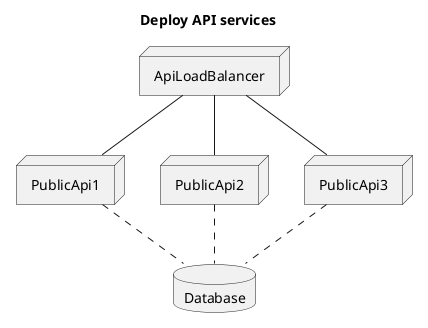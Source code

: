 @startuml
title Deploy API services
node ApiLoadBalancer
node PublicApi1
node PublicApi2
node PublicApi3

ApiLoadBalancer -- PublicApi1
ApiLoadBalancer -- PublicApi2
ApiLoadBalancer -- PublicApi3

database Database

PublicApi1 .. Database
PublicApi2 .. Database
PublicApi3 .. Database
@enduml